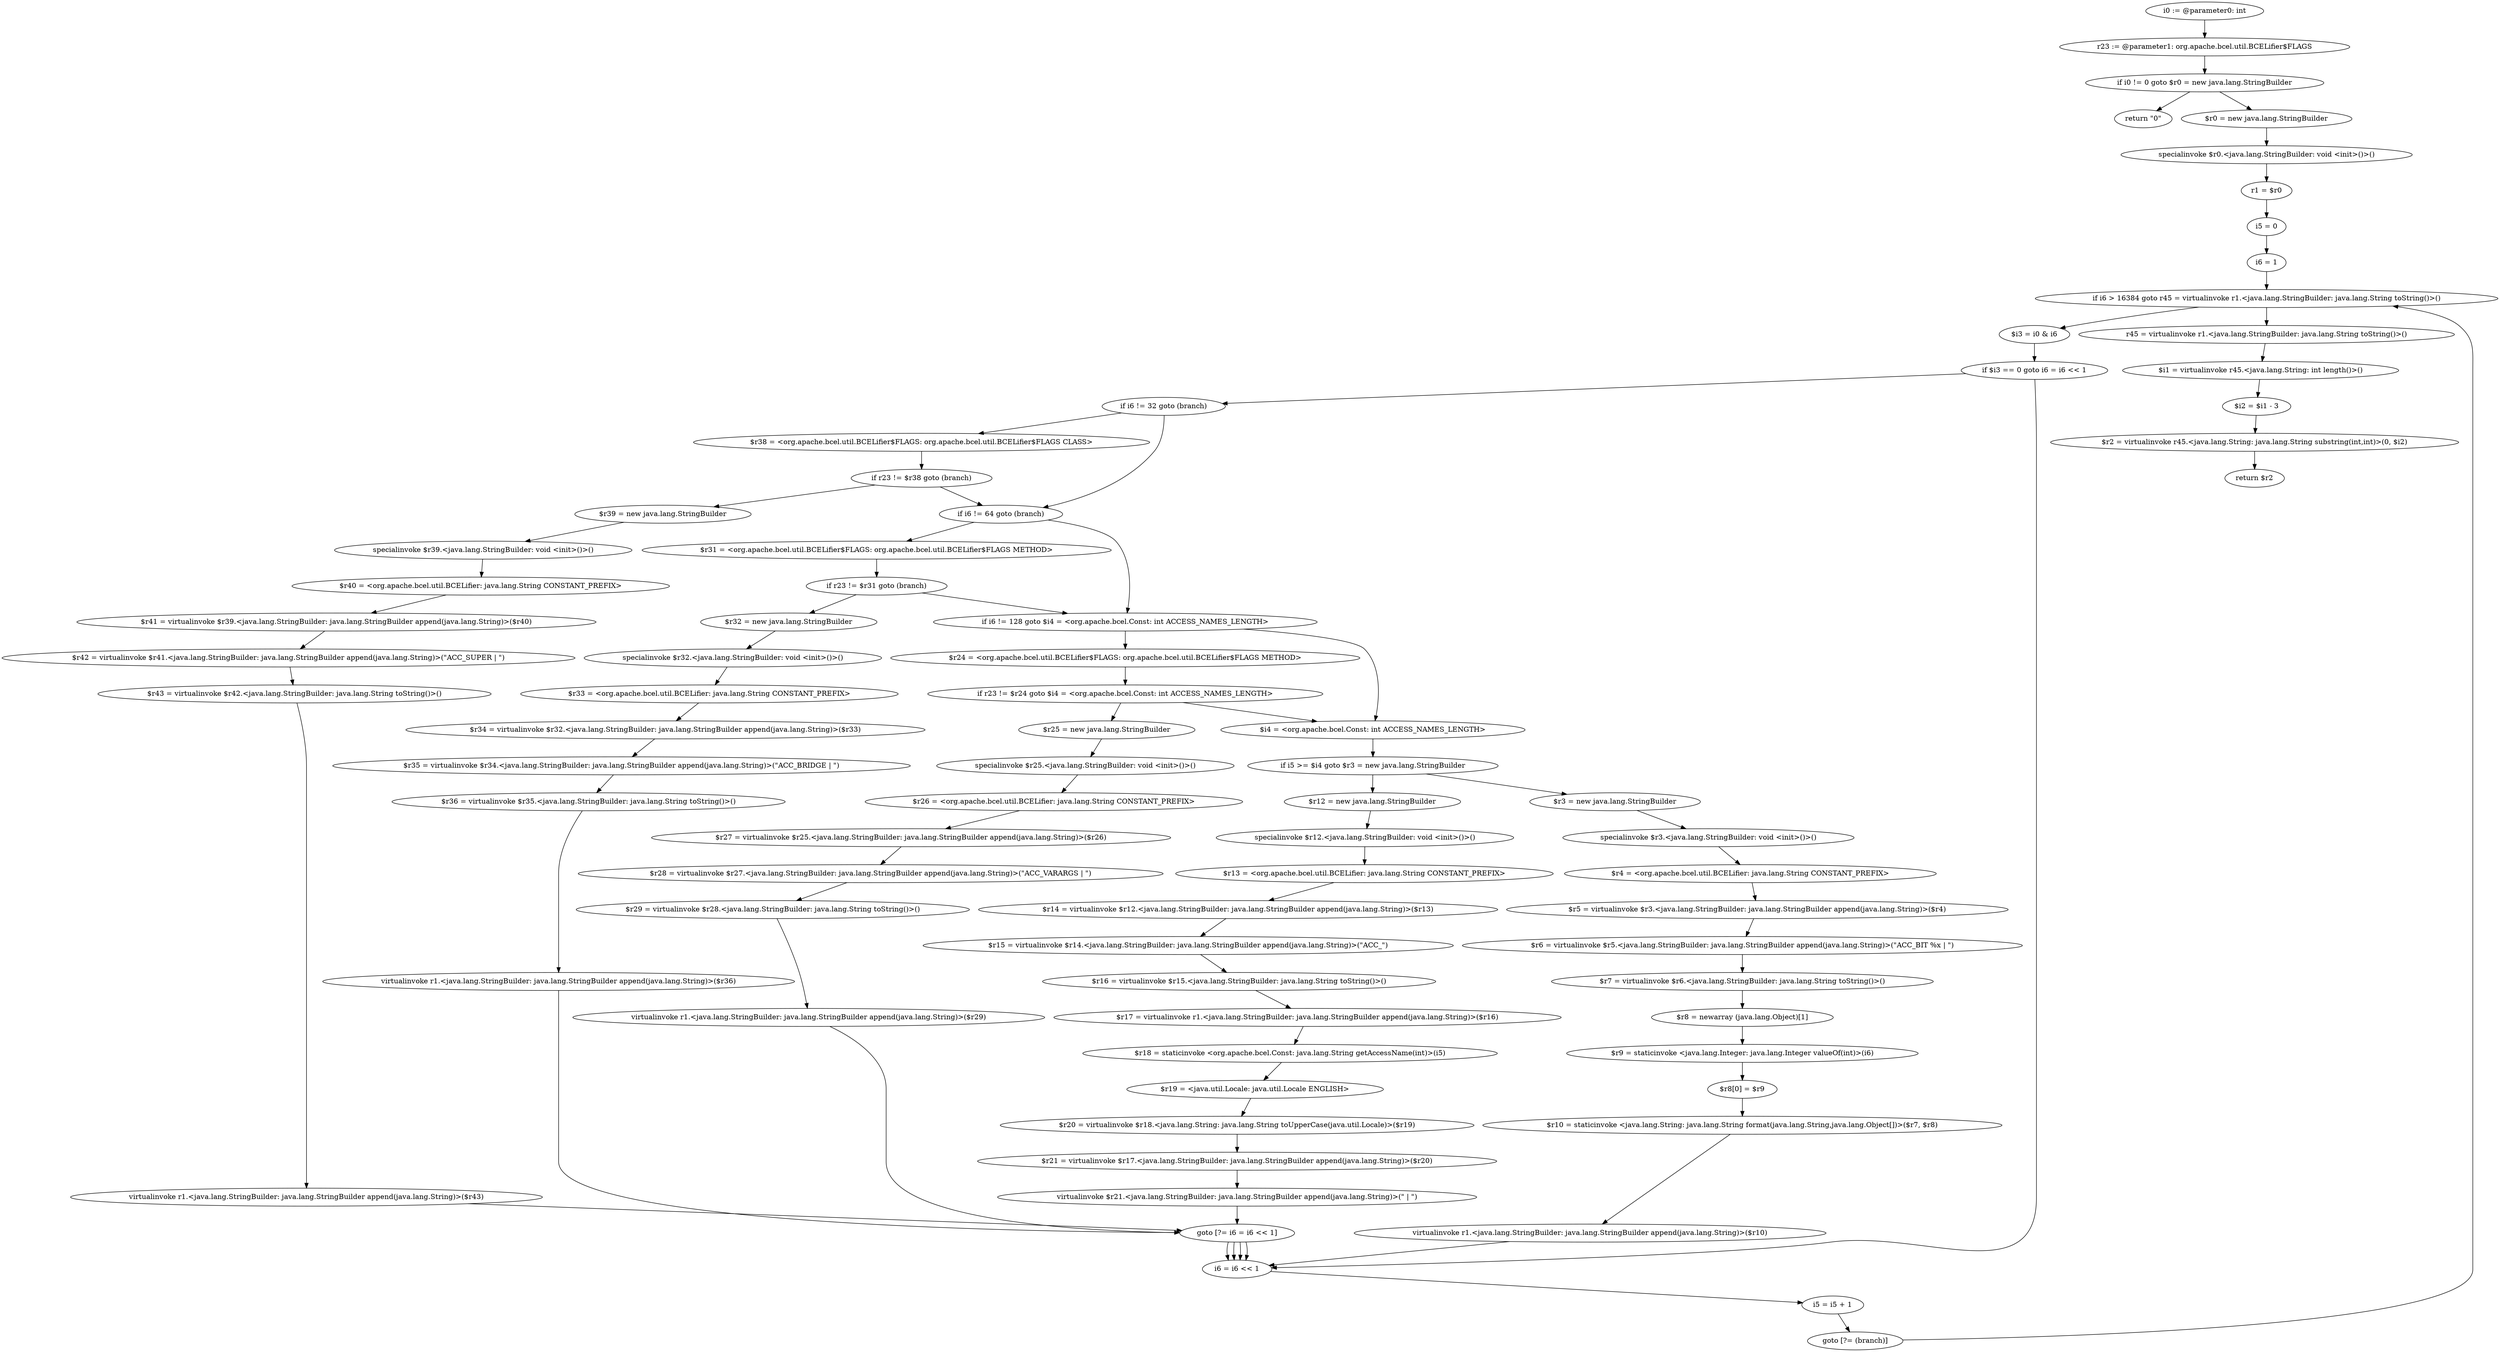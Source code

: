 digraph "unitGraph" {
    "i0 := @parameter0: int"
    "r23 := @parameter1: org.apache.bcel.util.BCELifier$FLAGS"
    "if i0 != 0 goto $r0 = new java.lang.StringBuilder"
    "return \"0\""
    "$r0 = new java.lang.StringBuilder"
    "specialinvoke $r0.<java.lang.StringBuilder: void <init>()>()"
    "r1 = $r0"
    "i5 = 0"
    "i6 = 1"
    "if i6 > 16384 goto r45 = virtualinvoke r1.<java.lang.StringBuilder: java.lang.String toString()>()"
    "$i3 = i0 & i6"
    "if $i3 == 0 goto i6 = i6 << 1"
    "if i6 != 32 goto (branch)"
    "$r38 = <org.apache.bcel.util.BCELifier$FLAGS: org.apache.bcel.util.BCELifier$FLAGS CLASS>"
    "if r23 != $r38 goto (branch)"
    "$r39 = new java.lang.StringBuilder"
    "specialinvoke $r39.<java.lang.StringBuilder: void <init>()>()"
    "$r40 = <org.apache.bcel.util.BCELifier: java.lang.String CONSTANT_PREFIX>"
    "$r41 = virtualinvoke $r39.<java.lang.StringBuilder: java.lang.StringBuilder append(java.lang.String)>($r40)"
    "$r42 = virtualinvoke $r41.<java.lang.StringBuilder: java.lang.StringBuilder append(java.lang.String)>(\"ACC_SUPER | \")"
    "$r43 = virtualinvoke $r42.<java.lang.StringBuilder: java.lang.String toString()>()"
    "virtualinvoke r1.<java.lang.StringBuilder: java.lang.StringBuilder append(java.lang.String)>($r43)"
    "goto [?= i6 = i6 << 1]"
    "if i6 != 64 goto (branch)"
    "$r31 = <org.apache.bcel.util.BCELifier$FLAGS: org.apache.bcel.util.BCELifier$FLAGS METHOD>"
    "if r23 != $r31 goto (branch)"
    "$r32 = new java.lang.StringBuilder"
    "specialinvoke $r32.<java.lang.StringBuilder: void <init>()>()"
    "$r33 = <org.apache.bcel.util.BCELifier: java.lang.String CONSTANT_PREFIX>"
    "$r34 = virtualinvoke $r32.<java.lang.StringBuilder: java.lang.StringBuilder append(java.lang.String)>($r33)"
    "$r35 = virtualinvoke $r34.<java.lang.StringBuilder: java.lang.StringBuilder append(java.lang.String)>(\"ACC_BRIDGE | \")"
    "$r36 = virtualinvoke $r35.<java.lang.StringBuilder: java.lang.String toString()>()"
    "virtualinvoke r1.<java.lang.StringBuilder: java.lang.StringBuilder append(java.lang.String)>($r36)"
    "if i6 != 128 goto $i4 = <org.apache.bcel.Const: int ACCESS_NAMES_LENGTH>"
    "$r24 = <org.apache.bcel.util.BCELifier$FLAGS: org.apache.bcel.util.BCELifier$FLAGS METHOD>"
    "if r23 != $r24 goto $i4 = <org.apache.bcel.Const: int ACCESS_NAMES_LENGTH>"
    "$r25 = new java.lang.StringBuilder"
    "specialinvoke $r25.<java.lang.StringBuilder: void <init>()>()"
    "$r26 = <org.apache.bcel.util.BCELifier: java.lang.String CONSTANT_PREFIX>"
    "$r27 = virtualinvoke $r25.<java.lang.StringBuilder: java.lang.StringBuilder append(java.lang.String)>($r26)"
    "$r28 = virtualinvoke $r27.<java.lang.StringBuilder: java.lang.StringBuilder append(java.lang.String)>(\"ACC_VARARGS | \")"
    "$r29 = virtualinvoke $r28.<java.lang.StringBuilder: java.lang.String toString()>()"
    "virtualinvoke r1.<java.lang.StringBuilder: java.lang.StringBuilder append(java.lang.String)>($r29)"
    "$i4 = <org.apache.bcel.Const: int ACCESS_NAMES_LENGTH>"
    "if i5 >= $i4 goto $r3 = new java.lang.StringBuilder"
    "$r12 = new java.lang.StringBuilder"
    "specialinvoke $r12.<java.lang.StringBuilder: void <init>()>()"
    "$r13 = <org.apache.bcel.util.BCELifier: java.lang.String CONSTANT_PREFIX>"
    "$r14 = virtualinvoke $r12.<java.lang.StringBuilder: java.lang.StringBuilder append(java.lang.String)>($r13)"
    "$r15 = virtualinvoke $r14.<java.lang.StringBuilder: java.lang.StringBuilder append(java.lang.String)>(\"ACC_\")"
    "$r16 = virtualinvoke $r15.<java.lang.StringBuilder: java.lang.String toString()>()"
    "$r17 = virtualinvoke r1.<java.lang.StringBuilder: java.lang.StringBuilder append(java.lang.String)>($r16)"
    "$r18 = staticinvoke <org.apache.bcel.Const: java.lang.String getAccessName(int)>(i5)"
    "$r19 = <java.util.Locale: java.util.Locale ENGLISH>"
    "$r20 = virtualinvoke $r18.<java.lang.String: java.lang.String toUpperCase(java.util.Locale)>($r19)"
    "$r21 = virtualinvoke $r17.<java.lang.StringBuilder: java.lang.StringBuilder append(java.lang.String)>($r20)"
    "virtualinvoke $r21.<java.lang.StringBuilder: java.lang.StringBuilder append(java.lang.String)>(\" | \")"
    "$r3 = new java.lang.StringBuilder"
    "specialinvoke $r3.<java.lang.StringBuilder: void <init>()>()"
    "$r4 = <org.apache.bcel.util.BCELifier: java.lang.String CONSTANT_PREFIX>"
    "$r5 = virtualinvoke $r3.<java.lang.StringBuilder: java.lang.StringBuilder append(java.lang.String)>($r4)"
    "$r6 = virtualinvoke $r5.<java.lang.StringBuilder: java.lang.StringBuilder append(java.lang.String)>(\"ACC_BIT %x | \")"
    "$r7 = virtualinvoke $r6.<java.lang.StringBuilder: java.lang.String toString()>()"
    "$r8 = newarray (java.lang.Object)[1]"
    "$r9 = staticinvoke <java.lang.Integer: java.lang.Integer valueOf(int)>(i6)"
    "$r8[0] = $r9"
    "$r10 = staticinvoke <java.lang.String: java.lang.String format(java.lang.String,java.lang.Object[])>($r7, $r8)"
    "virtualinvoke r1.<java.lang.StringBuilder: java.lang.StringBuilder append(java.lang.String)>($r10)"
    "i6 = i6 << 1"
    "i5 = i5 + 1"
    "goto [?= (branch)]"
    "r45 = virtualinvoke r1.<java.lang.StringBuilder: java.lang.String toString()>()"
    "$i1 = virtualinvoke r45.<java.lang.String: int length()>()"
    "$i2 = $i1 - 3"
    "$r2 = virtualinvoke r45.<java.lang.String: java.lang.String substring(int,int)>(0, $i2)"
    "return $r2"
    "i0 := @parameter0: int"->"r23 := @parameter1: org.apache.bcel.util.BCELifier$FLAGS";
    "r23 := @parameter1: org.apache.bcel.util.BCELifier$FLAGS"->"if i0 != 0 goto $r0 = new java.lang.StringBuilder";
    "if i0 != 0 goto $r0 = new java.lang.StringBuilder"->"return \"0\"";
    "if i0 != 0 goto $r0 = new java.lang.StringBuilder"->"$r0 = new java.lang.StringBuilder";
    "$r0 = new java.lang.StringBuilder"->"specialinvoke $r0.<java.lang.StringBuilder: void <init>()>()";
    "specialinvoke $r0.<java.lang.StringBuilder: void <init>()>()"->"r1 = $r0";
    "r1 = $r0"->"i5 = 0";
    "i5 = 0"->"i6 = 1";
    "i6 = 1"->"if i6 > 16384 goto r45 = virtualinvoke r1.<java.lang.StringBuilder: java.lang.String toString()>()";
    "if i6 > 16384 goto r45 = virtualinvoke r1.<java.lang.StringBuilder: java.lang.String toString()>()"->"$i3 = i0 & i6";
    "if i6 > 16384 goto r45 = virtualinvoke r1.<java.lang.StringBuilder: java.lang.String toString()>()"->"r45 = virtualinvoke r1.<java.lang.StringBuilder: java.lang.String toString()>()";
    "$i3 = i0 & i6"->"if $i3 == 0 goto i6 = i6 << 1";
    "if $i3 == 0 goto i6 = i6 << 1"->"if i6 != 32 goto (branch)";
    "if $i3 == 0 goto i6 = i6 << 1"->"i6 = i6 << 1";
    "if i6 != 32 goto (branch)"->"$r38 = <org.apache.bcel.util.BCELifier$FLAGS: org.apache.bcel.util.BCELifier$FLAGS CLASS>";
    "if i6 != 32 goto (branch)"->"if i6 != 64 goto (branch)";
    "$r38 = <org.apache.bcel.util.BCELifier$FLAGS: org.apache.bcel.util.BCELifier$FLAGS CLASS>"->"if r23 != $r38 goto (branch)";
    "if r23 != $r38 goto (branch)"->"$r39 = new java.lang.StringBuilder";
    "if r23 != $r38 goto (branch)"->"if i6 != 64 goto (branch)";
    "$r39 = new java.lang.StringBuilder"->"specialinvoke $r39.<java.lang.StringBuilder: void <init>()>()";
    "specialinvoke $r39.<java.lang.StringBuilder: void <init>()>()"->"$r40 = <org.apache.bcel.util.BCELifier: java.lang.String CONSTANT_PREFIX>";
    "$r40 = <org.apache.bcel.util.BCELifier: java.lang.String CONSTANT_PREFIX>"->"$r41 = virtualinvoke $r39.<java.lang.StringBuilder: java.lang.StringBuilder append(java.lang.String)>($r40)";
    "$r41 = virtualinvoke $r39.<java.lang.StringBuilder: java.lang.StringBuilder append(java.lang.String)>($r40)"->"$r42 = virtualinvoke $r41.<java.lang.StringBuilder: java.lang.StringBuilder append(java.lang.String)>(\"ACC_SUPER | \")";
    "$r42 = virtualinvoke $r41.<java.lang.StringBuilder: java.lang.StringBuilder append(java.lang.String)>(\"ACC_SUPER | \")"->"$r43 = virtualinvoke $r42.<java.lang.StringBuilder: java.lang.String toString()>()";
    "$r43 = virtualinvoke $r42.<java.lang.StringBuilder: java.lang.String toString()>()"->"virtualinvoke r1.<java.lang.StringBuilder: java.lang.StringBuilder append(java.lang.String)>($r43)";
    "virtualinvoke r1.<java.lang.StringBuilder: java.lang.StringBuilder append(java.lang.String)>($r43)"->"goto [?= i6 = i6 << 1]";
    "goto [?= i6 = i6 << 1]"->"i6 = i6 << 1";
    "if i6 != 64 goto (branch)"->"$r31 = <org.apache.bcel.util.BCELifier$FLAGS: org.apache.bcel.util.BCELifier$FLAGS METHOD>";
    "if i6 != 64 goto (branch)"->"if i6 != 128 goto $i4 = <org.apache.bcel.Const: int ACCESS_NAMES_LENGTH>";
    "$r31 = <org.apache.bcel.util.BCELifier$FLAGS: org.apache.bcel.util.BCELifier$FLAGS METHOD>"->"if r23 != $r31 goto (branch)";
    "if r23 != $r31 goto (branch)"->"$r32 = new java.lang.StringBuilder";
    "if r23 != $r31 goto (branch)"->"if i6 != 128 goto $i4 = <org.apache.bcel.Const: int ACCESS_NAMES_LENGTH>";
    "$r32 = new java.lang.StringBuilder"->"specialinvoke $r32.<java.lang.StringBuilder: void <init>()>()";
    "specialinvoke $r32.<java.lang.StringBuilder: void <init>()>()"->"$r33 = <org.apache.bcel.util.BCELifier: java.lang.String CONSTANT_PREFIX>";
    "$r33 = <org.apache.bcel.util.BCELifier: java.lang.String CONSTANT_PREFIX>"->"$r34 = virtualinvoke $r32.<java.lang.StringBuilder: java.lang.StringBuilder append(java.lang.String)>($r33)";
    "$r34 = virtualinvoke $r32.<java.lang.StringBuilder: java.lang.StringBuilder append(java.lang.String)>($r33)"->"$r35 = virtualinvoke $r34.<java.lang.StringBuilder: java.lang.StringBuilder append(java.lang.String)>(\"ACC_BRIDGE | \")";
    "$r35 = virtualinvoke $r34.<java.lang.StringBuilder: java.lang.StringBuilder append(java.lang.String)>(\"ACC_BRIDGE | \")"->"$r36 = virtualinvoke $r35.<java.lang.StringBuilder: java.lang.String toString()>()";
    "$r36 = virtualinvoke $r35.<java.lang.StringBuilder: java.lang.String toString()>()"->"virtualinvoke r1.<java.lang.StringBuilder: java.lang.StringBuilder append(java.lang.String)>($r36)";
    "virtualinvoke r1.<java.lang.StringBuilder: java.lang.StringBuilder append(java.lang.String)>($r36)"->"goto [?= i6 = i6 << 1]";
    "goto [?= i6 = i6 << 1]"->"i6 = i6 << 1";
    "if i6 != 128 goto $i4 = <org.apache.bcel.Const: int ACCESS_NAMES_LENGTH>"->"$r24 = <org.apache.bcel.util.BCELifier$FLAGS: org.apache.bcel.util.BCELifier$FLAGS METHOD>";
    "if i6 != 128 goto $i4 = <org.apache.bcel.Const: int ACCESS_NAMES_LENGTH>"->"$i4 = <org.apache.bcel.Const: int ACCESS_NAMES_LENGTH>";
    "$r24 = <org.apache.bcel.util.BCELifier$FLAGS: org.apache.bcel.util.BCELifier$FLAGS METHOD>"->"if r23 != $r24 goto $i4 = <org.apache.bcel.Const: int ACCESS_NAMES_LENGTH>";
    "if r23 != $r24 goto $i4 = <org.apache.bcel.Const: int ACCESS_NAMES_LENGTH>"->"$r25 = new java.lang.StringBuilder";
    "if r23 != $r24 goto $i4 = <org.apache.bcel.Const: int ACCESS_NAMES_LENGTH>"->"$i4 = <org.apache.bcel.Const: int ACCESS_NAMES_LENGTH>";
    "$r25 = new java.lang.StringBuilder"->"specialinvoke $r25.<java.lang.StringBuilder: void <init>()>()";
    "specialinvoke $r25.<java.lang.StringBuilder: void <init>()>()"->"$r26 = <org.apache.bcel.util.BCELifier: java.lang.String CONSTANT_PREFIX>";
    "$r26 = <org.apache.bcel.util.BCELifier: java.lang.String CONSTANT_PREFIX>"->"$r27 = virtualinvoke $r25.<java.lang.StringBuilder: java.lang.StringBuilder append(java.lang.String)>($r26)";
    "$r27 = virtualinvoke $r25.<java.lang.StringBuilder: java.lang.StringBuilder append(java.lang.String)>($r26)"->"$r28 = virtualinvoke $r27.<java.lang.StringBuilder: java.lang.StringBuilder append(java.lang.String)>(\"ACC_VARARGS | \")";
    "$r28 = virtualinvoke $r27.<java.lang.StringBuilder: java.lang.StringBuilder append(java.lang.String)>(\"ACC_VARARGS | \")"->"$r29 = virtualinvoke $r28.<java.lang.StringBuilder: java.lang.String toString()>()";
    "$r29 = virtualinvoke $r28.<java.lang.StringBuilder: java.lang.String toString()>()"->"virtualinvoke r1.<java.lang.StringBuilder: java.lang.StringBuilder append(java.lang.String)>($r29)";
    "virtualinvoke r1.<java.lang.StringBuilder: java.lang.StringBuilder append(java.lang.String)>($r29)"->"goto [?= i6 = i6 << 1]";
    "goto [?= i6 = i6 << 1]"->"i6 = i6 << 1";
    "$i4 = <org.apache.bcel.Const: int ACCESS_NAMES_LENGTH>"->"if i5 >= $i4 goto $r3 = new java.lang.StringBuilder";
    "if i5 >= $i4 goto $r3 = new java.lang.StringBuilder"->"$r12 = new java.lang.StringBuilder";
    "if i5 >= $i4 goto $r3 = new java.lang.StringBuilder"->"$r3 = new java.lang.StringBuilder";
    "$r12 = new java.lang.StringBuilder"->"specialinvoke $r12.<java.lang.StringBuilder: void <init>()>()";
    "specialinvoke $r12.<java.lang.StringBuilder: void <init>()>()"->"$r13 = <org.apache.bcel.util.BCELifier: java.lang.String CONSTANT_PREFIX>";
    "$r13 = <org.apache.bcel.util.BCELifier: java.lang.String CONSTANT_PREFIX>"->"$r14 = virtualinvoke $r12.<java.lang.StringBuilder: java.lang.StringBuilder append(java.lang.String)>($r13)";
    "$r14 = virtualinvoke $r12.<java.lang.StringBuilder: java.lang.StringBuilder append(java.lang.String)>($r13)"->"$r15 = virtualinvoke $r14.<java.lang.StringBuilder: java.lang.StringBuilder append(java.lang.String)>(\"ACC_\")";
    "$r15 = virtualinvoke $r14.<java.lang.StringBuilder: java.lang.StringBuilder append(java.lang.String)>(\"ACC_\")"->"$r16 = virtualinvoke $r15.<java.lang.StringBuilder: java.lang.String toString()>()";
    "$r16 = virtualinvoke $r15.<java.lang.StringBuilder: java.lang.String toString()>()"->"$r17 = virtualinvoke r1.<java.lang.StringBuilder: java.lang.StringBuilder append(java.lang.String)>($r16)";
    "$r17 = virtualinvoke r1.<java.lang.StringBuilder: java.lang.StringBuilder append(java.lang.String)>($r16)"->"$r18 = staticinvoke <org.apache.bcel.Const: java.lang.String getAccessName(int)>(i5)";
    "$r18 = staticinvoke <org.apache.bcel.Const: java.lang.String getAccessName(int)>(i5)"->"$r19 = <java.util.Locale: java.util.Locale ENGLISH>";
    "$r19 = <java.util.Locale: java.util.Locale ENGLISH>"->"$r20 = virtualinvoke $r18.<java.lang.String: java.lang.String toUpperCase(java.util.Locale)>($r19)";
    "$r20 = virtualinvoke $r18.<java.lang.String: java.lang.String toUpperCase(java.util.Locale)>($r19)"->"$r21 = virtualinvoke $r17.<java.lang.StringBuilder: java.lang.StringBuilder append(java.lang.String)>($r20)";
    "$r21 = virtualinvoke $r17.<java.lang.StringBuilder: java.lang.StringBuilder append(java.lang.String)>($r20)"->"virtualinvoke $r21.<java.lang.StringBuilder: java.lang.StringBuilder append(java.lang.String)>(\" | \")";
    "virtualinvoke $r21.<java.lang.StringBuilder: java.lang.StringBuilder append(java.lang.String)>(\" | \")"->"goto [?= i6 = i6 << 1]";
    "goto [?= i6 = i6 << 1]"->"i6 = i6 << 1";
    "$r3 = new java.lang.StringBuilder"->"specialinvoke $r3.<java.lang.StringBuilder: void <init>()>()";
    "specialinvoke $r3.<java.lang.StringBuilder: void <init>()>()"->"$r4 = <org.apache.bcel.util.BCELifier: java.lang.String CONSTANT_PREFIX>";
    "$r4 = <org.apache.bcel.util.BCELifier: java.lang.String CONSTANT_PREFIX>"->"$r5 = virtualinvoke $r3.<java.lang.StringBuilder: java.lang.StringBuilder append(java.lang.String)>($r4)";
    "$r5 = virtualinvoke $r3.<java.lang.StringBuilder: java.lang.StringBuilder append(java.lang.String)>($r4)"->"$r6 = virtualinvoke $r5.<java.lang.StringBuilder: java.lang.StringBuilder append(java.lang.String)>(\"ACC_BIT %x | \")";
    "$r6 = virtualinvoke $r5.<java.lang.StringBuilder: java.lang.StringBuilder append(java.lang.String)>(\"ACC_BIT %x | \")"->"$r7 = virtualinvoke $r6.<java.lang.StringBuilder: java.lang.String toString()>()";
    "$r7 = virtualinvoke $r6.<java.lang.StringBuilder: java.lang.String toString()>()"->"$r8 = newarray (java.lang.Object)[1]";
    "$r8 = newarray (java.lang.Object)[1]"->"$r9 = staticinvoke <java.lang.Integer: java.lang.Integer valueOf(int)>(i6)";
    "$r9 = staticinvoke <java.lang.Integer: java.lang.Integer valueOf(int)>(i6)"->"$r8[0] = $r9";
    "$r8[0] = $r9"->"$r10 = staticinvoke <java.lang.String: java.lang.String format(java.lang.String,java.lang.Object[])>($r7, $r8)";
    "$r10 = staticinvoke <java.lang.String: java.lang.String format(java.lang.String,java.lang.Object[])>($r7, $r8)"->"virtualinvoke r1.<java.lang.StringBuilder: java.lang.StringBuilder append(java.lang.String)>($r10)";
    "virtualinvoke r1.<java.lang.StringBuilder: java.lang.StringBuilder append(java.lang.String)>($r10)"->"i6 = i6 << 1";
    "i6 = i6 << 1"->"i5 = i5 + 1";
    "i5 = i5 + 1"->"goto [?= (branch)]";
    "goto [?= (branch)]"->"if i6 > 16384 goto r45 = virtualinvoke r1.<java.lang.StringBuilder: java.lang.String toString()>()";
    "r45 = virtualinvoke r1.<java.lang.StringBuilder: java.lang.String toString()>()"->"$i1 = virtualinvoke r45.<java.lang.String: int length()>()";
    "$i1 = virtualinvoke r45.<java.lang.String: int length()>()"->"$i2 = $i1 - 3";
    "$i2 = $i1 - 3"->"$r2 = virtualinvoke r45.<java.lang.String: java.lang.String substring(int,int)>(0, $i2)";
    "$r2 = virtualinvoke r45.<java.lang.String: java.lang.String substring(int,int)>(0, $i2)"->"return $r2";
}
